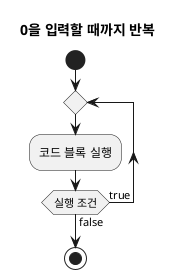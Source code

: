 @startuml

title 0을 입력할 때까지 반복

start

repeat
  :코드 블록 실행;
repeat while(실행 조건) is (true) not (false)

stop

@enduml
